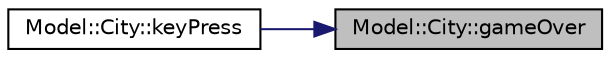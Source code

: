 digraph "Model::City::gameOver"
{
 // LATEX_PDF_SIZE
  edge [fontname="Helvetica",fontsize="10",labelfontname="Helvetica",labelfontsize="10"];
  node [fontname="Helvetica",fontsize="10",shape=record];
  rankdir="RL";
  Node1 [label="Model::City::gameOver",height=0.2,width=0.4,color="black", fillcolor="grey75", style="filled", fontcolor="black",tooltip="gameOver is emitted when isGameOver() return true"];
  Node1 -> Node2 [dir="back",color="midnightblue",fontsize="10",style="solid"];
  Node2 [label="Model::City::keyPress",height=0.2,width=0.4,color="black", fillcolor="white", style="filled",URL="$class_model_1_1_city.html#aed16c5162f7695a6304754702244101b",tooltip="keyPress"];
}

